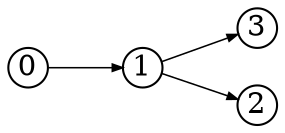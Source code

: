 digraph{
  rankdir=LR
  node [shape=circle,fixedsize=true,width=.26]
  edge [penwidth=0.75,arrowsize=0.5]
  3 -> {}
  2 -> {}
  1 -> {2 3}
  0 -> {1}
}
